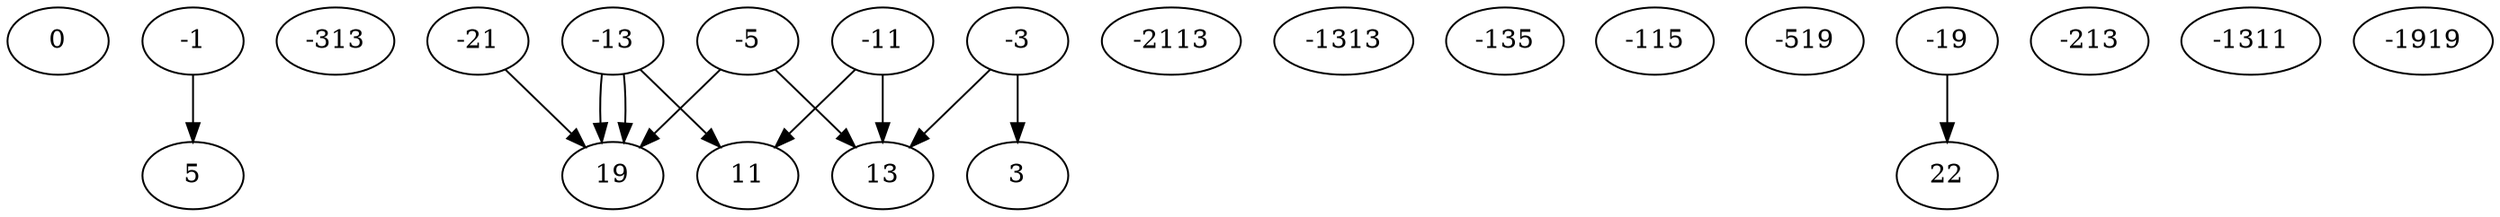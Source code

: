 digraph {0-1 -> 5-313-13 -> 11-2113-13 -> 19-1313-5 -> 13-1313-5 -> 19-135-3 -> 3-115-3 -> 13-519-19 -> 22-213-11 -> 11-213-11 -> 13-1311-21 -> 19-1919-13 -> 19-19}